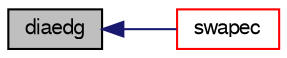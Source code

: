digraph "diaedg"
{
  bgcolor="transparent";
  edge [fontname="FreeSans",fontsize="10",labelfontname="FreeSans",labelfontsize="10"];
  node [fontname="FreeSans",fontsize="10",shape=record];
  rankdir="LR";
  Node188 [label="diaedg",height=0.2,width=0.4,color="black", fillcolor="grey75", style="filled", fontcolor="black"];
  Node188 -> Node189 [dir="back",color="midnightblue",fontsize="10",style="solid",fontname="FreeSans"];
  Node189 [label="swapec",height=0.2,width=0.4,color="red",URL="$a08249.html#a8d9841a89931ae4f0e26f12076fbd241"];
}
